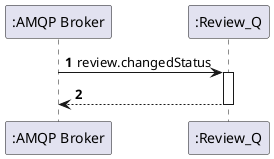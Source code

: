 @startuml
'https://plantuml.com/sequence-diagram

autoactivate on
autonumber

participant ":AMQP Broker" as bro
participant ":Review_Q" as rev1

bro -> rev1: review.changedStatus
rev1 --> bro:
@enduml